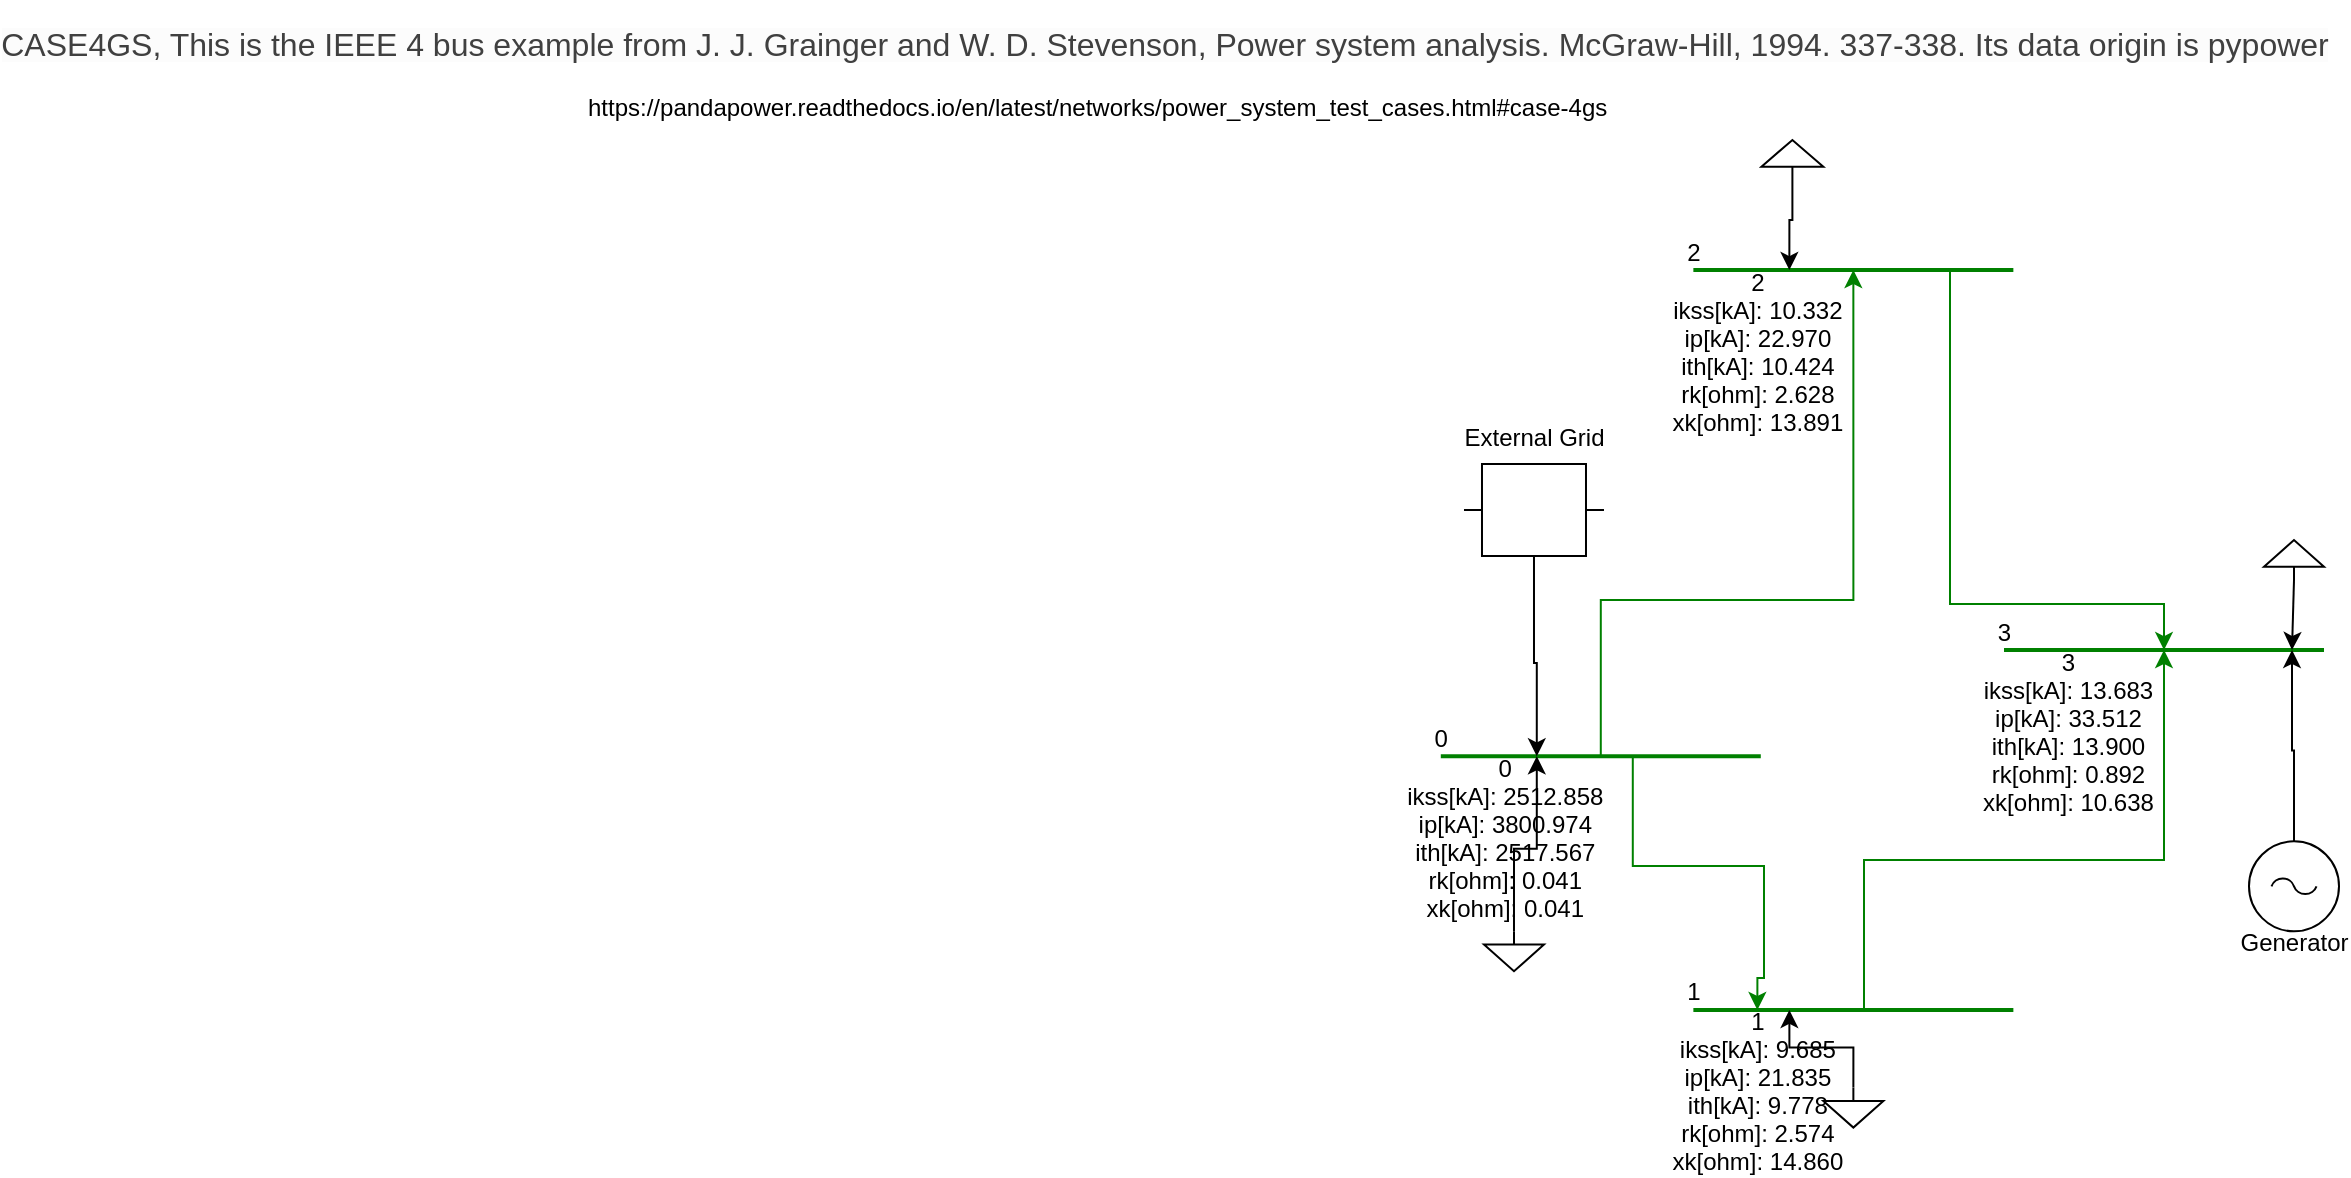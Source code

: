 <mxfile version="13.9.8" type="device"><diagram id="f5Wff9H3mOM4Etl0Ron2" name="Page-1"><mxGraphModel dx="2249" dy="770" grid="1" gridSize="10" guides="1" tooltips="1" connect="1" arrows="1" fold="1" page="1" pageScale="1" pageWidth="827" pageHeight="1169" math="0" shadow="0"><root><mxCell id="0"/><mxCell id="1" parent="0"/><object name="0" Load_flow_parameters="" vn_kv="230" id="_9zxPBajQY0HNOW6oFzF-16"><mxCell style="line;strokeWidth=2;html=1;shapeELXXX=Bus;points=[[0,0.5],[0.1,0.5,0],[0.2,0.5,0],[0.3,0.5,0],[0.4,0.5,0],[0.5,0.5,0],[0.6,0.5,0],[0.7,0.5,0],[0.9,0.5,0],[1,0.5]];strokeColor=green;" parent="1" vertex="1"><mxGeometry x="468.396" y="613.14" width="160" height="10" as="geometry"/></mxCell></object><mxCell id="_9zxPBajQY0HNOW6oFzF-17" value="0" parent="_9zxPBajQY0HNOW6oFzF-16" vertex="1"><mxGeometry y="-0.5" relative="1" as="geometry"/></mxCell><mxCell id="zfvQTLAHoFFDm2ZZweFM-15" value="0&#10;                ikss[kA]: 2512.858&#10;                ip[kA]: 3800.974&#10;                ith[kA]: 2517.567&#10;                rk[ohm]: 0.041&#10;                xk[ohm]: 0.041" style="shapeELXXX=Result" vertex="1" parent="_9zxPBajQY0HNOW6oFzF-16"><mxGeometry x="0.2" y="4.5" relative="1" as="geometry"/></mxCell><object name="1" Load_flow_parameters="" vn_kv="230" id="_9zxPBajQY0HNOW6oFzF-18"><mxCell style="line;strokeWidth=2;html=1;shapeELXXX=Bus;points=[[0,0.5],[0.1,0.5,0],[0.2,0.5,0],[0.3,0.5,0],[0.4,0.5,0],[0.5,0.5,0],[0.6,0.5,0],[0.7,0.5,0],[0.9,0.5,0],[1,0.5]];strokeColor=green;" parent="1" vertex="1"><mxGeometry x="594.683" y="739.996" width="160" height="10" as="geometry"/></mxCell></object><mxCell id="_9zxPBajQY0HNOW6oFzF-19" value="1" parent="_9zxPBajQY0HNOW6oFzF-18" vertex="1"><mxGeometry y="-0.5" relative="1" as="geometry"/></mxCell><mxCell id="zfvQTLAHoFFDm2ZZweFM-16" value="1&#10;                ikss[kA]: 9.685&#10;                ip[kA]: 21.835&#10;                ith[kA]: 9.778&#10;                rk[ohm]: 2.574&#10;                xk[ohm]: 14.860" style="shapeELXXX=Result" vertex="1" parent="_9zxPBajQY0HNOW6oFzF-18"><mxGeometry x="0.2" y="4.5" relative="1" as="geometry"/></mxCell><object name="2" Load_flow_parameters="" vn_kv="230" id="_9zxPBajQY0HNOW6oFzF-20"><mxCell style="line;strokeWidth=2;html=1;shapeELXXX=Bus;points=[[0,0.5],[0.1,0.5,0],[0.2,0.5,0],[0.3,0.5,0],[0.4,0.5,0],[0.5,0.5,0],[0.6,0.5,0],[0.7,0.5,0],[0.9,0.5,0],[1,0.5]];strokeColor=green;" parent="1" vertex="1"><mxGeometry x="594.681" y="370.005" width="160" height="10" as="geometry"/></mxCell></object><mxCell id="_9zxPBajQY0HNOW6oFzF-21" value="2" parent="_9zxPBajQY0HNOW6oFzF-20" vertex="1"><mxGeometry y="-0.5" relative="1" as="geometry"/></mxCell><mxCell id="zfvQTLAHoFFDm2ZZweFM-17" value="2&#10;                ikss[kA]: 10.332&#10;                ip[kA]: 22.970&#10;                ith[kA]: 10.424&#10;                rk[ohm]: 2.628&#10;                xk[ohm]: 13.891" style="shapeELXXX=Result" vertex="1" parent="_9zxPBajQY0HNOW6oFzF-20"><mxGeometry x="0.2" y="4.5" relative="1" as="geometry"/></mxCell><object name="3" Load_flow_parameters="" vn_kv="230" id="_9zxPBajQY0HNOW6oFzF-22"><mxCell style="line;strokeWidth=2;html=1;shapeELXXX=Bus;points=[[0,0.5],[0.1,0.5,0],[0.2,0.5,0],[0.3,0.5,0],[0.4,0.5,0],[0.5,0.5,0],[0.6,0.5,0],[0.7,0.5,0],[0.9,0.5,0],[1,0.5]];strokeColor=green;" parent="1" vertex="1"><mxGeometry x="749.998" y="560.001" width="160" height="10" as="geometry"/></mxCell></object><mxCell id="_9zxPBajQY0HNOW6oFzF-23" value="3" parent="_9zxPBajQY0HNOW6oFzF-22" vertex="1"><mxGeometry y="-0.5" relative="1" as="geometry"/></mxCell><mxCell id="zfvQTLAHoFFDm2ZZweFM-18" value="3&#10;                ikss[kA]: 13.683&#10;                ip[kA]: 33.512&#10;                ith[kA]: 13.900&#10;                rk[ohm]: 0.892&#10;                xk[ohm]: 10.638" style="shapeELXXX=Result" vertex="1" parent="_9zxPBajQY0HNOW6oFzF-22"><mxGeometry x="0.2" y="4.5" relative="1" as="geometry"/></mxCell><object from_bus="0" to_bus="1" length_km="1" parallel="1" df="1" parameters="true" name="Line 1" Load_flow_parameters="" r_ohm_per_km="5.332" x_ohm_per_km="26.662" c_nf_per_km="513.969" g_us_per_km="0" max_i_ka="0.628" type="ol" r0_ohm_per_km="0.1" x0_ohm_per_km="0.8" c0_nf_per_km="6" endtemp_degree="150" id="_9zxPBajQY0HNOW6oFzF-24"><mxCell style="edgeStyle=orthogonalEdgeStyle;rounded=0;orthogonalLoop=1;jettySize=auto;html=1;exitX=0.6;exitY=0.5;exitDx=0;exitDy=0;exitPerimeter=0;;shapeELXXX=Line;mxConstants.STYLE_STROKECOLOR=black;strokeColor=green;entryX=0.2;entryY=0.5;entryDx=0;entryDy=0;entryPerimeter=0;" parent="1" source="_9zxPBajQY0HNOW6oFzF-16" target="_9zxPBajQY0HNOW6oFzF-18" edge="1"><mxGeometry relative="1" as="geometry"><mxPoint x="630" y="729" as="targetPoint"/><Array as="points"><mxPoint x="564" y="673"/><mxPoint x="630" y="673"/><mxPoint x="630" y="729"/></Array></mxGeometry></mxCell></object><object from_bus="0" to_bus="2" length_km="1" parallel="1" df="1" parameters="true" name="Line 4" Load_flow_parameters="" r_ohm_per_km="3.936" x_ohm_per_km="19.679" c_nf_per_km="388.611" g_us_per_km="0" max_i_ka="0.628" type="ol" r0_ohm_per_km="0.1" x0_ohm_per_km="0.8" c0_nf_per_km="6" endtemp_degree="150" id="_9zxPBajQY0HNOW6oFzF-25"><mxCell style="edgeStyle=orthogonalEdgeStyle;rounded=0;orthogonalLoop=1;jettySize=auto;html=1;exitX=0.5;exitY=0.5;exitDx=0;exitDy=0;exitPerimeter=0;entryX=0.5;entryY=0.5;entryDx=0;entryDy=0;entryPerimeter=0;;shapeELXXX=Line;mxConstants.STYLE_STROKECOLOR=black;strokeColor=green;" parent="1" source="_9zxPBajQY0HNOW6oFzF-16" target="_9zxPBajQY0HNOW6oFzF-20" edge="1"><mxGeometry relative="1" as="geometry"><Array as="points"><mxPoint x="548" y="540"/><mxPoint x="675" y="540"/></Array></mxGeometry></mxCell></object><object from_bus="1" to_bus="3" length_km="1" parallel="1" df="1" parameters="true" name="Line 2" Load_flow_parameters="" r_ohm_per_km="3.936" x_ohm_per_km="19.679" c_nf_per_km="388.611" g_us_per_km="0" max_i_ka="0.628" type="ol" r0_ohm_per_km="0.1" x0_ohm_per_km="0.8" c0_nf_per_km="6" endtemp_degree="150" id="_9zxPBajQY0HNOW6oFzF-26"><mxCell style="edgeStyle=orthogonalEdgeStyle;rounded=0;orthogonalLoop=1;jettySize=auto;html=1;exitX=0.5;exitY=0.5;exitDx=0;exitDy=0;exitPerimeter=0;entryX=0.5;entryY=0.5;entryDx=0;entryDy=0;entryPerimeter=0;;shapeELXXX=Line;mxConstants.STYLE_STROKECOLOR=black;strokeColor=green;" parent="1" source="_9zxPBajQY0HNOW6oFzF-18" target="_9zxPBajQY0HNOW6oFzF-22" edge="1"><mxGeometry relative="1" as="geometry"><Array as="points"><mxPoint x="680" y="670"/><mxPoint x="830" y="670"/></Array></mxGeometry></mxCell></object><object from_bus="2" to_bus="3" length_km="1" parallel="1" df="1" parameters="true" name="Line 3" Load_flow_parameters="" r_ohm_per_km="6.729" x_ohm_per_km="33.644" c_nf_per_km="639.328" g_us_per_km="0" max_i_ka="0.628" type="ol" r0_ohm_per_km="0.1" x0_ohm_per_km="0.8" c0_nf_per_km="6" endtemp_degree="150" id="_9zxPBajQY0HNOW6oFzF-27"><mxCell style="edgeStyle=orthogonalEdgeStyle;rounded=0;orthogonalLoop=1;jettySize=auto;html=1;exitX=0.9;exitY=0.5;exitDx=0;exitDy=0;exitPerimeter=0;entryX=0.5;entryY=0.5;entryDx=0;entryDy=0;entryPerimeter=0;;shapeELXXX=Line;mxConstants.STYLE_STROKECOLOR=black;strokeColor=green;" parent="1" source="_9zxPBajQY0HNOW6oFzF-20" target="_9zxPBajQY0HNOW6oFzF-22" edge="1"><mxGeometry relative="1" as="geometry"><Array as="points"><mxPoint x="723" y="375"/><mxPoint x="723" y="542"/><mxPoint x="830" y="542"/></Array></mxGeometry></mxCell></object><object name="External Grid" Load_flow_parameters="" vm_pu="1" va_degree="0" Short_circuit_parameters="" s_sc_max_mva="1000000" s_sc_min_mva="1500" rx_max="1" rx_min="1" r0x0_max="1" x0x_max="1" id="_9zxPBajQY0HNOW6oFzF-28"><mxCell style="verticalLabelPosition=bottom;shadow=0;dashed=0;align=center;html=1;verticalAlign=top;shape=mxgraph.electrical.abstract.voltage_regulator;shapeELXXX=External Grid" parent="1" vertex="1"><mxGeometry x="479.996" y="472.0" width="70" height="58" as="geometry"/></mxCell></object><mxCell id="_9zxPBajQY0HNOW6oFzF-29" value="External Grid" parent="_9zxPBajQY0HNOW6oFzF-28" vertex="1"><mxGeometry x="0.5" y="-0.25" relative="1" as="geometry"/></mxCell><mxCell id="_9zxPBajQY0HNOW6oFzF-30" value="" style="edgeStyle=orthogonalEdgeStyle;rounded=0;orthogonalLoop=1;jettySize=auto;html=1;exitX=0.5;exitY=1;exitDx=0;exitDy=0;exitPerimeter=0;entryX=0.3;entryY=0.5;entryDx=0;entryDy=0;entryPerimeter=0;;shapeELXXX=NotEditableLine" parent="1" source="_9zxPBajQY0HNOW6oFzF-28" target="_9zxPBajQY0HNOW6oFzF-16" edge="1"><mxGeometry relative="1" as="geometry"/></mxCell><mxCell id="aSEfkWD_AQybWMPM4zVA-127" value="" style="edgeStyle=orthogonalEdgeStyle;rounded=0;orthogonalLoop=1;jettySize=auto;html=1;exitX=0.5;exitY=0;exitDx=0;exitDy=0;exitPerimeter=0;entryX=0.9;entryY=0.5;entryDx=0;entryDy=0;entryPerimeter=0;;shapeELXXX=NotEditableLine" parent="1" source="_9zxPBajQY0HNOW6oFzF-31" target="_9zxPBajQY0HNOW6oFzF-22" edge="1"><mxGeometry relative="1" as="geometry"/></mxCell><object name="Generator" Load_flow_parameters="" p_mw="318" vm_pu="1.02" sn_mva="318" scaling="1" Short_circuit_parameters="" vn_kv="230" xdss_pu="0.1" rdss_ohm="0.01" cos_phi="1" pg_percent="0" power_station_trafo="1" id="_9zxPBajQY0HNOW6oFzF-31"><mxCell style="pointerEvents=1;verticalLabelPosition=bottom;shadow=0;dashed=0;align=center;html=1;verticalAlign=top;shape=mxgraph.electrical.signal_sources.ac_source;shapeELXXX=Generator" parent="1" vertex="1"><mxGeometry x="872.498" y="660.641" width="45" height="45" as="geometry"/></mxCell></object><mxCell id="_9zxPBajQY0HNOW6oFzF-32" value="Generator" parent="_9zxPBajQY0HNOW6oFzF-31" vertex="1"><mxGeometry x="0.5" y="1.1" relative="1" as="geometry"/></mxCell><object name="Load" Load_flow_parameters="" p_mw="50" q_mvar="30.99" const_z_percent="0" const_i_percent="0" sn_mva="58.83" scaling="1" type="true" id="_9zxPBajQY0HNOW6oFzF-34"><mxCell style="pointerEvents=1;verticalLabelPosition=bottom;shadow=0;dashed=0;align=center;html=1;verticalAlign=top;shape=mxgraph.electrical.signal_sources.signal_ground;shapeELXXX=Load" parent="1" vertex="1"><mxGeometry x="489.996" y="705.64" width="30" height="20" as="geometry"/></mxCell></object><mxCell id="_9zxPBajQY0HNOW6oFzF-35" value="" style="edgeStyle=orthogonalEdgeStyle;rounded=0;orthogonalLoop=1;jettySize=auto;html=1;exitX=0.5;exitY=0;exitDx=0;exitDy=0;exitPerimeter=0;entryX=0.3;entryY=0.5;entryDx=0;entryDy=0;entryPerimeter=0;;shapeELXXX=NotEditableLine" parent="1" source="_9zxPBajQY0HNOW6oFzF-34" target="_9zxPBajQY0HNOW6oFzF-16" edge="1"><mxGeometry relative="1" as="geometry"/></mxCell><object name="Load" Load_flow_parameters="" p_mw="170" q_mvar="105.35" const_z_percent="0" const_i_percent="0" sn_mva="200" scaling="1" type="true" id="_9zxPBajQY0HNOW6oFzF-36"><mxCell style="pointerEvents=1;verticalLabelPosition=bottom;shadow=0;dashed=0;align=center;html=1;verticalAlign=top;shape=mxgraph.electrical.signal_sources.signal_ground;shapeELXXX=Load" parent="1" vertex="1"><mxGeometry x="659.683" y="783.806" width="30" height="20" as="geometry"/></mxCell></object><mxCell id="_9zxPBajQY0HNOW6oFzF-37" value="" style="edgeStyle=orthogonalEdgeStyle;rounded=0;orthogonalLoop=1;jettySize=auto;html=1;exitX=0.5;exitY=0;exitDx=0;exitDy=0;exitPerimeter=0;entryX=0.3;entryY=0.5;entryDx=0;entryDy=0;entryPerimeter=0;;shapeELXXX=NotEditableLine" parent="1" source="_9zxPBajQY0HNOW6oFzF-36" target="_9zxPBajQY0HNOW6oFzF-18" edge="1"><mxGeometry relative="1" as="geometry"/></mxCell><mxCell id="_9zxPBajQY0HNOW6oFzF-39" value="" style="edgeStyle=orthogonalEdgeStyle;rounded=0;orthogonalLoop=1;jettySize=auto;html=1;exitX=0.5;exitY=0;exitDx=0;exitDy=0;exitPerimeter=0;entryX=0.3;entryY=0.5;entryDx=0;entryDy=0;entryPerimeter=0;;shapeELXXX=NotEditableLine" parent="1" source="_9zxPBajQY0HNOW6oFzF-38" target="_9zxPBajQY0HNOW6oFzF-20" edge="1"><mxGeometry relative="1" as="geometry"/></mxCell><mxCell id="aSEfkWD_AQybWMPM4zVA-173" value="" style="edgeStyle=orthogonalEdgeStyle;rounded=0;orthogonalLoop=1;jettySize=auto;html=1;exitX=0.5;exitY=0;exitDx=0;exitDy=0;exitPerimeter=0;entryX=0.9;entryY=0.5;entryDx=0;entryDy=0;entryPerimeter=0;;shapeELXXX=NotEditableLine" parent="1" source="_9zxPBajQY0HNOW6oFzF-40" target="_9zxPBajQY0HNOW6oFzF-22" edge="1"><mxGeometry relative="1" as="geometry"/></mxCell><object name="Load" Load_flow_parameters="" p_mw="80" q_mvar="49.58" const_z_percent="0" const_i_percent="0" sn_mva="132.28" scaling="1" type="true" id="_9zxPBajQY0HNOW6oFzF-40"><mxCell style="pointerEvents=1;verticalLabelPosition=bottom;shadow=0;dashed=0;align=center;html=1;verticalAlign=top;shape=mxgraph.electrical.signal_sources.signal_ground;shapeELXXX=Load;direction=west;" parent="1" vertex="1"><mxGeometry x="879.998" y="510.001" width="30" height="20" as="geometry"/></mxCell></object><object name="Load" Load_flow_parameters="" p_mw="200" q_mvar="123.94" const_z_percent="0" const_i_percent="0" sn_mva="235.29" scaling="1" type="true" id="_9zxPBajQY0HNOW6oFzF-38"><mxCell style="pointerEvents=1;verticalLabelPosition=bottom;shadow=0;dashed=0;align=center;html=1;verticalAlign=top;shape=mxgraph.electrical.signal_sources.signal_ground;shapeELXXX=Load;direction=west;" parent="1" vertex="1"><mxGeometry x="628.72" y="310.0" width="30.96" height="20" as="geometry"/></mxCell></object><mxCell id="aSEfkWD_AQybWMPM4zVA-202" value="&lt;span style=&quot;color: rgb(64 , 64 , 64) ; font-family: &amp;#34;lato&amp;#34; , , &amp;#34;helvetica neue&amp;#34; , &amp;#34;arial&amp;#34; , sans-serif ; font-size: 16px ; font-weight: 400 ; background-color: rgb(252 , 252 , 252)&quot;&gt;CASE4GS, This is the IEEE 4 bus example from J. J. Grainger and W. D. Stevenson, Power system analysis. McGraw-Hill, 1994. 337-338. Its data origin is pypower&lt;/span&gt;" style="text;strokeColor=none;fillColor=none;html=1;fontSize=24;fontStyle=1;verticalAlign=middle;align=center;" parent="1" vertex="1"><mxGeometry x="280" y="240" width="100" height="40" as="geometry"/></mxCell><UserObject label="https://pandapower.readthedocs.io/en/latest/networks/power_system_test_cases.html#case-4gs" link="https://pandapower.readthedocs.io/en/latest/networks/power_system_test_cases.html#case-4gs" id="VvK85WmGiYat-IeYiVtq-15"><mxCell style="text;whiteSpace=wrap;html=1;" parent="1" vertex="1"><mxGeometry x="40" y="280" width="550" height="30" as="geometry"/></mxCell></UserObject></root></mxGraphModel></diagram></mxfile>